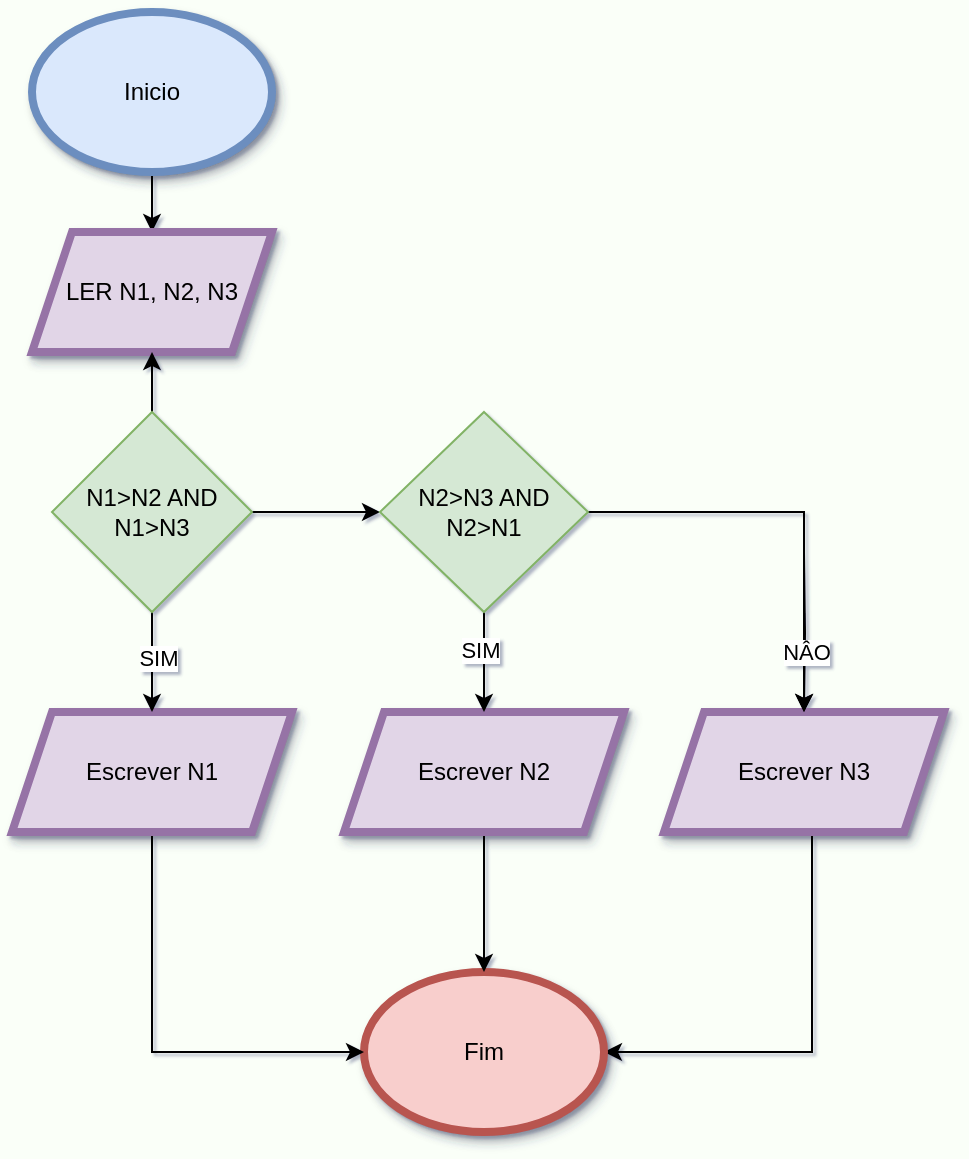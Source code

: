 <mxfile version="28.2.3">
  <diagram name="Página-1" id="YWYwoeP4mRuZ2OBto-2d">
    <mxGraphModel dx="1426" dy="777" grid="1" gridSize="10" guides="1" tooltips="1" connect="1" arrows="1" fold="1" page="1" pageScale="1" pageWidth="827" pageHeight="1169" background="#FAFFF8" math="0" shadow="1">
      <root>
        <mxCell id="0" />
        <mxCell id="1" parent="0" />
        <mxCell id="ZH_kPXTmaQF38pL4gd3C-5" style="edgeStyle=orthogonalEdgeStyle;rounded=0;orthogonalLoop=1;jettySize=auto;html=1;" parent="1" source="ZH_kPXTmaQF38pL4gd3C-1" target="ZH_kPXTmaQF38pL4gd3C-4" edge="1">
          <mxGeometry relative="1" as="geometry" />
        </mxCell>
        <mxCell id="ZH_kPXTmaQF38pL4gd3C-1" value="Inicio" style="ellipse;whiteSpace=wrap;html=1;fillColor=#dae8fc;strokeColor=#6c8ebf;strokeWidth=4;shadow=1;" parent="1" vertex="1">
          <mxGeometry x="70" y="160" width="120" height="80" as="geometry" />
        </mxCell>
        <mxCell id="ZH_kPXTmaQF38pL4gd3C-4" value="LER N1, N2, N3" style="shape=parallelogram;perimeter=parallelogramPerimeter;whiteSpace=wrap;html=1;fixedSize=1;fillColor=#e1d5e7;strokeColor=#9673a6;strokeWidth=4;shadow=1;" parent="1" vertex="1">
          <mxGeometry x="70" y="270" width="120" height="60" as="geometry" />
        </mxCell>
        <mxCell id="G5OrrOb_WduysmJF35cb-31" style="edgeStyle=orthogonalEdgeStyle;rounded=0;orthogonalLoop=1;jettySize=auto;html=1;entryX=1;entryY=0.5;entryDx=0;entryDy=0;" edge="1" parent="1" source="ZH_kPXTmaQF38pL4gd3C-9" target="ZH_kPXTmaQF38pL4gd3C-11">
          <mxGeometry relative="1" as="geometry">
            <Array as="points">
              <mxPoint x="460" y="680" />
            </Array>
          </mxGeometry>
        </mxCell>
        <mxCell id="ZH_kPXTmaQF38pL4gd3C-9" value="Escrever N3" style="shape=parallelogram;perimeter=parallelogramPerimeter;whiteSpace=wrap;html=1;fixedSize=1;fillColor=#e1d5e7;strokeColor=#9673a6;strokeWidth=4;shadow=1;" parent="1" vertex="1">
          <mxGeometry x="386" y="510" width="140" height="60" as="geometry" />
        </mxCell>
        <mxCell id="ZH_kPXTmaQF38pL4gd3C-11" value="Fim" style="ellipse;whiteSpace=wrap;html=1;fillColor=#f8cecc;strokeColor=#b85450;strokeWidth=4;shadow=1;" parent="1" vertex="1">
          <mxGeometry x="236" y="640" width="120" height="80" as="geometry" />
        </mxCell>
        <mxCell id="G5OrrOb_WduysmJF35cb-33" style="edgeStyle=orthogonalEdgeStyle;rounded=0;orthogonalLoop=1;jettySize=auto;html=1;entryX=0;entryY=0.5;entryDx=0;entryDy=0;" edge="1" parent="1" source="MGrMMfSNfZaCyBNasD92-5" target="ZH_kPXTmaQF38pL4gd3C-11">
          <mxGeometry relative="1" as="geometry">
            <Array as="points">
              <mxPoint x="130" y="680" />
            </Array>
          </mxGeometry>
        </mxCell>
        <mxCell id="MGrMMfSNfZaCyBNasD92-5" value="Escrever N1" style="shape=parallelogram;perimeter=parallelogramPerimeter;whiteSpace=wrap;html=1;fixedSize=1;fillColor=#e1d5e7;strokeColor=#9673a6;strokeWidth=4;shadow=1;" parent="1" vertex="1">
          <mxGeometry x="60" y="510" width="140" height="60" as="geometry" />
        </mxCell>
        <mxCell id="G5OrrOb_WduysmJF35cb-20" value="" style="edgeStyle=orthogonalEdgeStyle;rounded=0;orthogonalLoop=1;jettySize=auto;html=1;entryX=0.5;entryY=0;entryDx=0;entryDy=0;exitX=1;exitY=0.5;exitDx=0;exitDy=0;" edge="1" parent="1" source="G5OrrOb_WduysmJF35cb-37" target="ZH_kPXTmaQF38pL4gd3C-9">
          <mxGeometry relative="1" as="geometry">
            <mxPoint x="346" y="390" as="sourcePoint" />
            <mxPoint x="396" y="400" as="targetPoint" />
          </mxGeometry>
        </mxCell>
        <mxCell id="G5OrrOb_WduysmJF35cb-32" style="edgeStyle=orthogonalEdgeStyle;rounded=0;orthogonalLoop=1;jettySize=auto;html=1;" edge="1" parent="1" source="G5OrrOb_WduysmJF35cb-15" target="ZH_kPXTmaQF38pL4gd3C-11">
          <mxGeometry relative="1" as="geometry" />
        </mxCell>
        <mxCell id="G5OrrOb_WduysmJF35cb-15" value="Escrever N2" style="shape=parallelogram;perimeter=parallelogramPerimeter;whiteSpace=wrap;html=1;fixedSize=1;fillColor=#e1d5e7;strokeColor=#9673a6;strokeWidth=4;shadow=1;" vertex="1" parent="1">
          <mxGeometry x="226" y="510" width="140" height="60" as="geometry" />
        </mxCell>
        <mxCell id="G5OrrOb_WduysmJF35cb-22" value="" style="edgeStyle=orthogonalEdgeStyle;rounded=0;orthogonalLoop=1;jettySize=auto;html=1;" edge="1" parent="1" target="ZH_kPXTmaQF38pL4gd3C-9">
          <mxGeometry relative="1" as="geometry">
            <mxPoint x="456" y="430" as="sourcePoint" />
          </mxGeometry>
        </mxCell>
        <mxCell id="G5OrrOb_WduysmJF35cb-30" value="NÂO" style="edgeLabel;html=1;align=center;verticalAlign=middle;resizable=0;points=[];" vertex="1" connectable="0" parent="G5OrrOb_WduysmJF35cb-22">
          <mxGeometry x="-0.3" y="1" relative="1" as="geometry">
            <mxPoint x="-1" y="22" as="offset" />
          </mxGeometry>
        </mxCell>
        <mxCell id="G5OrrOb_WduysmJF35cb-38" value="" style="edgeStyle=orthogonalEdgeStyle;rounded=0;orthogonalLoop=1;jettySize=auto;html=1;" edge="1" parent="1" source="G5OrrOb_WduysmJF35cb-36" target="G5OrrOb_WduysmJF35cb-37">
          <mxGeometry relative="1" as="geometry" />
        </mxCell>
        <mxCell id="G5OrrOb_WduysmJF35cb-39" value="" style="edgeStyle=orthogonalEdgeStyle;rounded=0;orthogonalLoop=1;jettySize=auto;html=1;" edge="1" parent="1" source="G5OrrOb_WduysmJF35cb-36" target="ZH_kPXTmaQF38pL4gd3C-4">
          <mxGeometry relative="1" as="geometry" />
        </mxCell>
        <mxCell id="G5OrrOb_WduysmJF35cb-40" value="" style="edgeStyle=orthogonalEdgeStyle;rounded=0;orthogonalLoop=1;jettySize=auto;html=1;" edge="1" parent="1" source="G5OrrOb_WduysmJF35cb-36" target="MGrMMfSNfZaCyBNasD92-5">
          <mxGeometry relative="1" as="geometry" />
        </mxCell>
        <mxCell id="G5OrrOb_WduysmJF35cb-44" value="SIM" style="edgeLabel;html=1;align=center;verticalAlign=middle;resizable=0;points=[];" vertex="1" connectable="0" parent="G5OrrOb_WduysmJF35cb-40">
          <mxGeometry x="-0.08" y="3" relative="1" as="geometry">
            <mxPoint as="offset" />
          </mxGeometry>
        </mxCell>
        <mxCell id="G5OrrOb_WduysmJF35cb-36" value="N1&amp;gt;N2 AND&lt;div&gt;N1&amp;gt;N3&lt;/div&gt;" style="rhombus;whiteSpace=wrap;html=1;fillColor=#d5e8d4;strokeColor=#82b366;" vertex="1" parent="1">
          <mxGeometry x="80" y="360" width="100" height="100" as="geometry" />
        </mxCell>
        <mxCell id="G5OrrOb_WduysmJF35cb-41" value="" style="edgeStyle=orthogonalEdgeStyle;rounded=0;orthogonalLoop=1;jettySize=auto;html=1;" edge="1" parent="1" source="G5OrrOb_WduysmJF35cb-37" target="G5OrrOb_WduysmJF35cb-15">
          <mxGeometry relative="1" as="geometry" />
        </mxCell>
        <mxCell id="G5OrrOb_WduysmJF35cb-43" value="SIM" style="edgeLabel;html=1;align=center;verticalAlign=middle;resizable=0;points=[];" vertex="1" connectable="0" parent="G5OrrOb_WduysmJF35cb-41">
          <mxGeometry x="-0.24" y="-2" relative="1" as="geometry">
            <mxPoint as="offset" />
          </mxGeometry>
        </mxCell>
        <mxCell id="G5OrrOb_WduysmJF35cb-37" value="N2&amp;gt;N3 AND&lt;div&gt;N2&amp;gt;N1&lt;/div&gt;" style="rhombus;whiteSpace=wrap;html=1;fillColor=#d5e8d4;strokeColor=#82b366;" vertex="1" parent="1">
          <mxGeometry x="244" y="360" width="104" height="100" as="geometry" />
        </mxCell>
      </root>
    </mxGraphModel>
  </diagram>
</mxfile>
